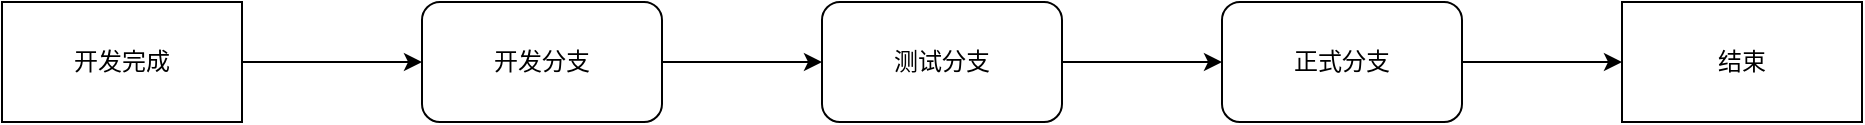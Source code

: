 <mxfile version="20.0.4" type="github">
  <diagram id="FTU6m_eaPZ_RoDYtO6FZ" name="Page-1">
    <mxGraphModel dx="1242" dy="809" grid="1" gridSize="10" guides="1" tooltips="1" connect="1" arrows="1" fold="1" page="1" pageScale="1" pageWidth="827" pageHeight="1169" math="0" shadow="0">
      <root>
        <mxCell id="0" />
        <mxCell id="1" parent="0" />
        <mxCell id="IwslQuK-jiWpeA-pguTB-5" value="" style="edgeStyle=orthogonalEdgeStyle;rounded=0;orthogonalLoop=1;jettySize=auto;html=1;" edge="1" parent="1" source="IwslQuK-jiWpeA-pguTB-1" target="IwslQuK-jiWpeA-pguTB-4">
          <mxGeometry relative="1" as="geometry" />
        </mxCell>
        <mxCell id="IwslQuK-jiWpeA-pguTB-1" value="开发完成" style="rounded=0;whiteSpace=wrap;html=1;" vertex="1" parent="1">
          <mxGeometry x="70" y="300" width="120" height="60" as="geometry" />
        </mxCell>
        <mxCell id="IwslQuK-jiWpeA-pguTB-7" value="" style="edgeStyle=orthogonalEdgeStyle;rounded=0;orthogonalLoop=1;jettySize=auto;html=1;" edge="1" parent="1" source="IwslQuK-jiWpeA-pguTB-4" target="IwslQuK-jiWpeA-pguTB-6">
          <mxGeometry relative="1" as="geometry" />
        </mxCell>
        <mxCell id="IwslQuK-jiWpeA-pguTB-4" value="开发分支" style="rounded=1;whiteSpace=wrap;html=1;" vertex="1" parent="1">
          <mxGeometry x="280" y="300" width="120" height="60" as="geometry" />
        </mxCell>
        <mxCell id="IwslQuK-jiWpeA-pguTB-9" value="" style="edgeStyle=orthogonalEdgeStyle;rounded=0;orthogonalLoop=1;jettySize=auto;html=1;" edge="1" parent="1" source="IwslQuK-jiWpeA-pguTB-6" target="IwslQuK-jiWpeA-pguTB-8">
          <mxGeometry relative="1" as="geometry" />
        </mxCell>
        <mxCell id="IwslQuK-jiWpeA-pguTB-6" value="测试分支" style="whiteSpace=wrap;html=1;rounded=1;" vertex="1" parent="1">
          <mxGeometry x="480" y="300" width="120" height="60" as="geometry" />
        </mxCell>
        <mxCell id="IwslQuK-jiWpeA-pguTB-11" value="" style="edgeStyle=orthogonalEdgeStyle;rounded=0;orthogonalLoop=1;jettySize=auto;html=1;" edge="1" parent="1" source="IwslQuK-jiWpeA-pguTB-8" target="IwslQuK-jiWpeA-pguTB-10">
          <mxGeometry relative="1" as="geometry" />
        </mxCell>
        <mxCell id="IwslQuK-jiWpeA-pguTB-8" value="正式分支" style="whiteSpace=wrap;html=1;rounded=1;" vertex="1" parent="1">
          <mxGeometry x="680" y="300" width="120" height="60" as="geometry" />
        </mxCell>
        <mxCell id="IwslQuK-jiWpeA-pguTB-10" value="结束" style="rounded=0;whiteSpace=wrap;html=1;" vertex="1" parent="1">
          <mxGeometry x="880" y="300" width="120" height="60" as="geometry" />
        </mxCell>
      </root>
    </mxGraphModel>
  </diagram>
</mxfile>
